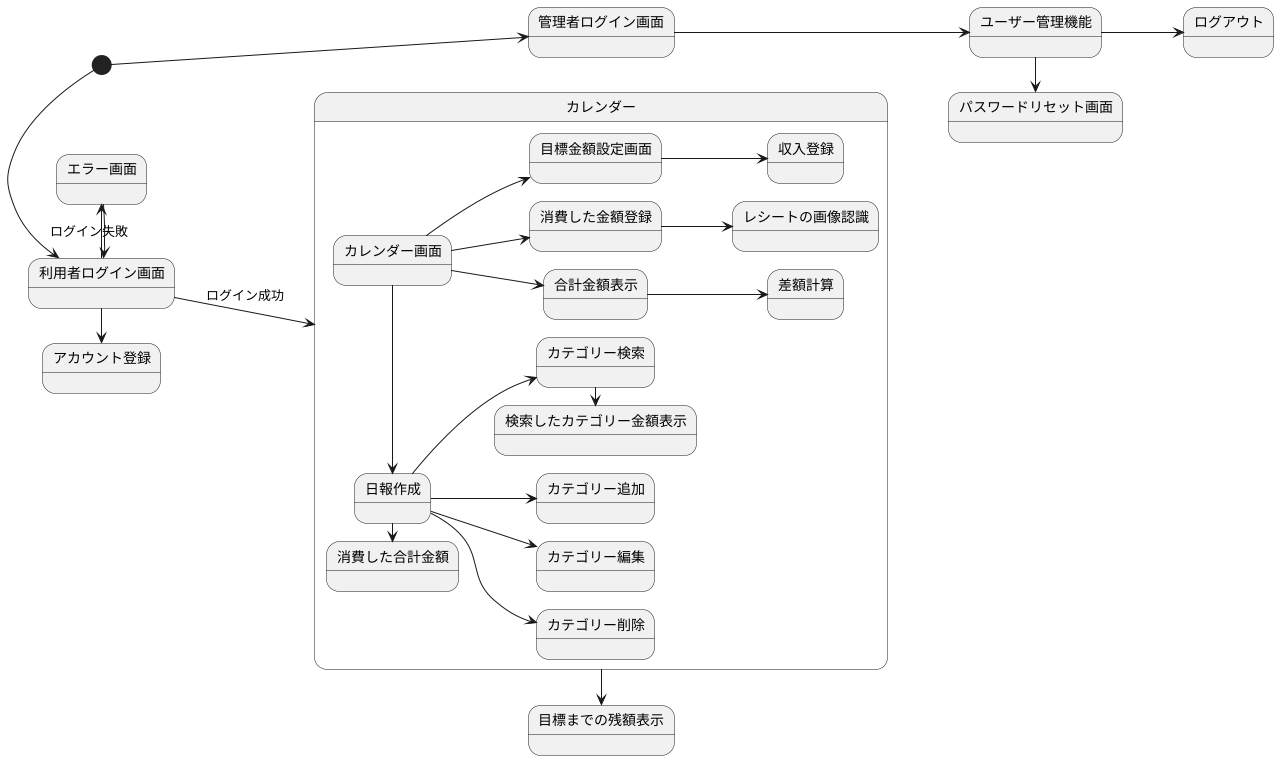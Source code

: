 @startuml 画面遷移図
left to right direction
[*] -> 利用者ログイン画面
[*] --> 管理者ログイン画面

利用者ログイン画面 -> アカウント登録 
管理者ログイン画面 --> ユーザー管理機能

ユーザー管理機能 -> パスワードリセット画面
ユーザー管理機能 --> ログアウト

利用者ログイン画面 -> エラー画面 :ログイン失敗
エラー画面 -> 利用者ログイン画面 
利用者ログイン画面 --> カレンダー :ログイン成功

state カレンダー {
    カレンダー画面 --> 目標金額設定画面
    カレンダー画面 -> 日報作成
    カレンダー画面 --> 消費した金額登録
    目標金額設定画面 --> 収入登録
    日報作成 --> カテゴリー追加
    日報作成 --> カテゴリー編集
    日報作成 --> カテゴリー削除
    日報作成 --> カテゴリー検索
    カテゴリー検索 -> 検索したカテゴリー金額表示
    消費した金額登録 --> レシートの画像認識
    日報作成 -> 消費した合計金額
    カレンダー画面 --> 合計金額表示
    合計金額表示 --> 差額計算

}
カレンダー -> 目標までの残額表示
@enduml